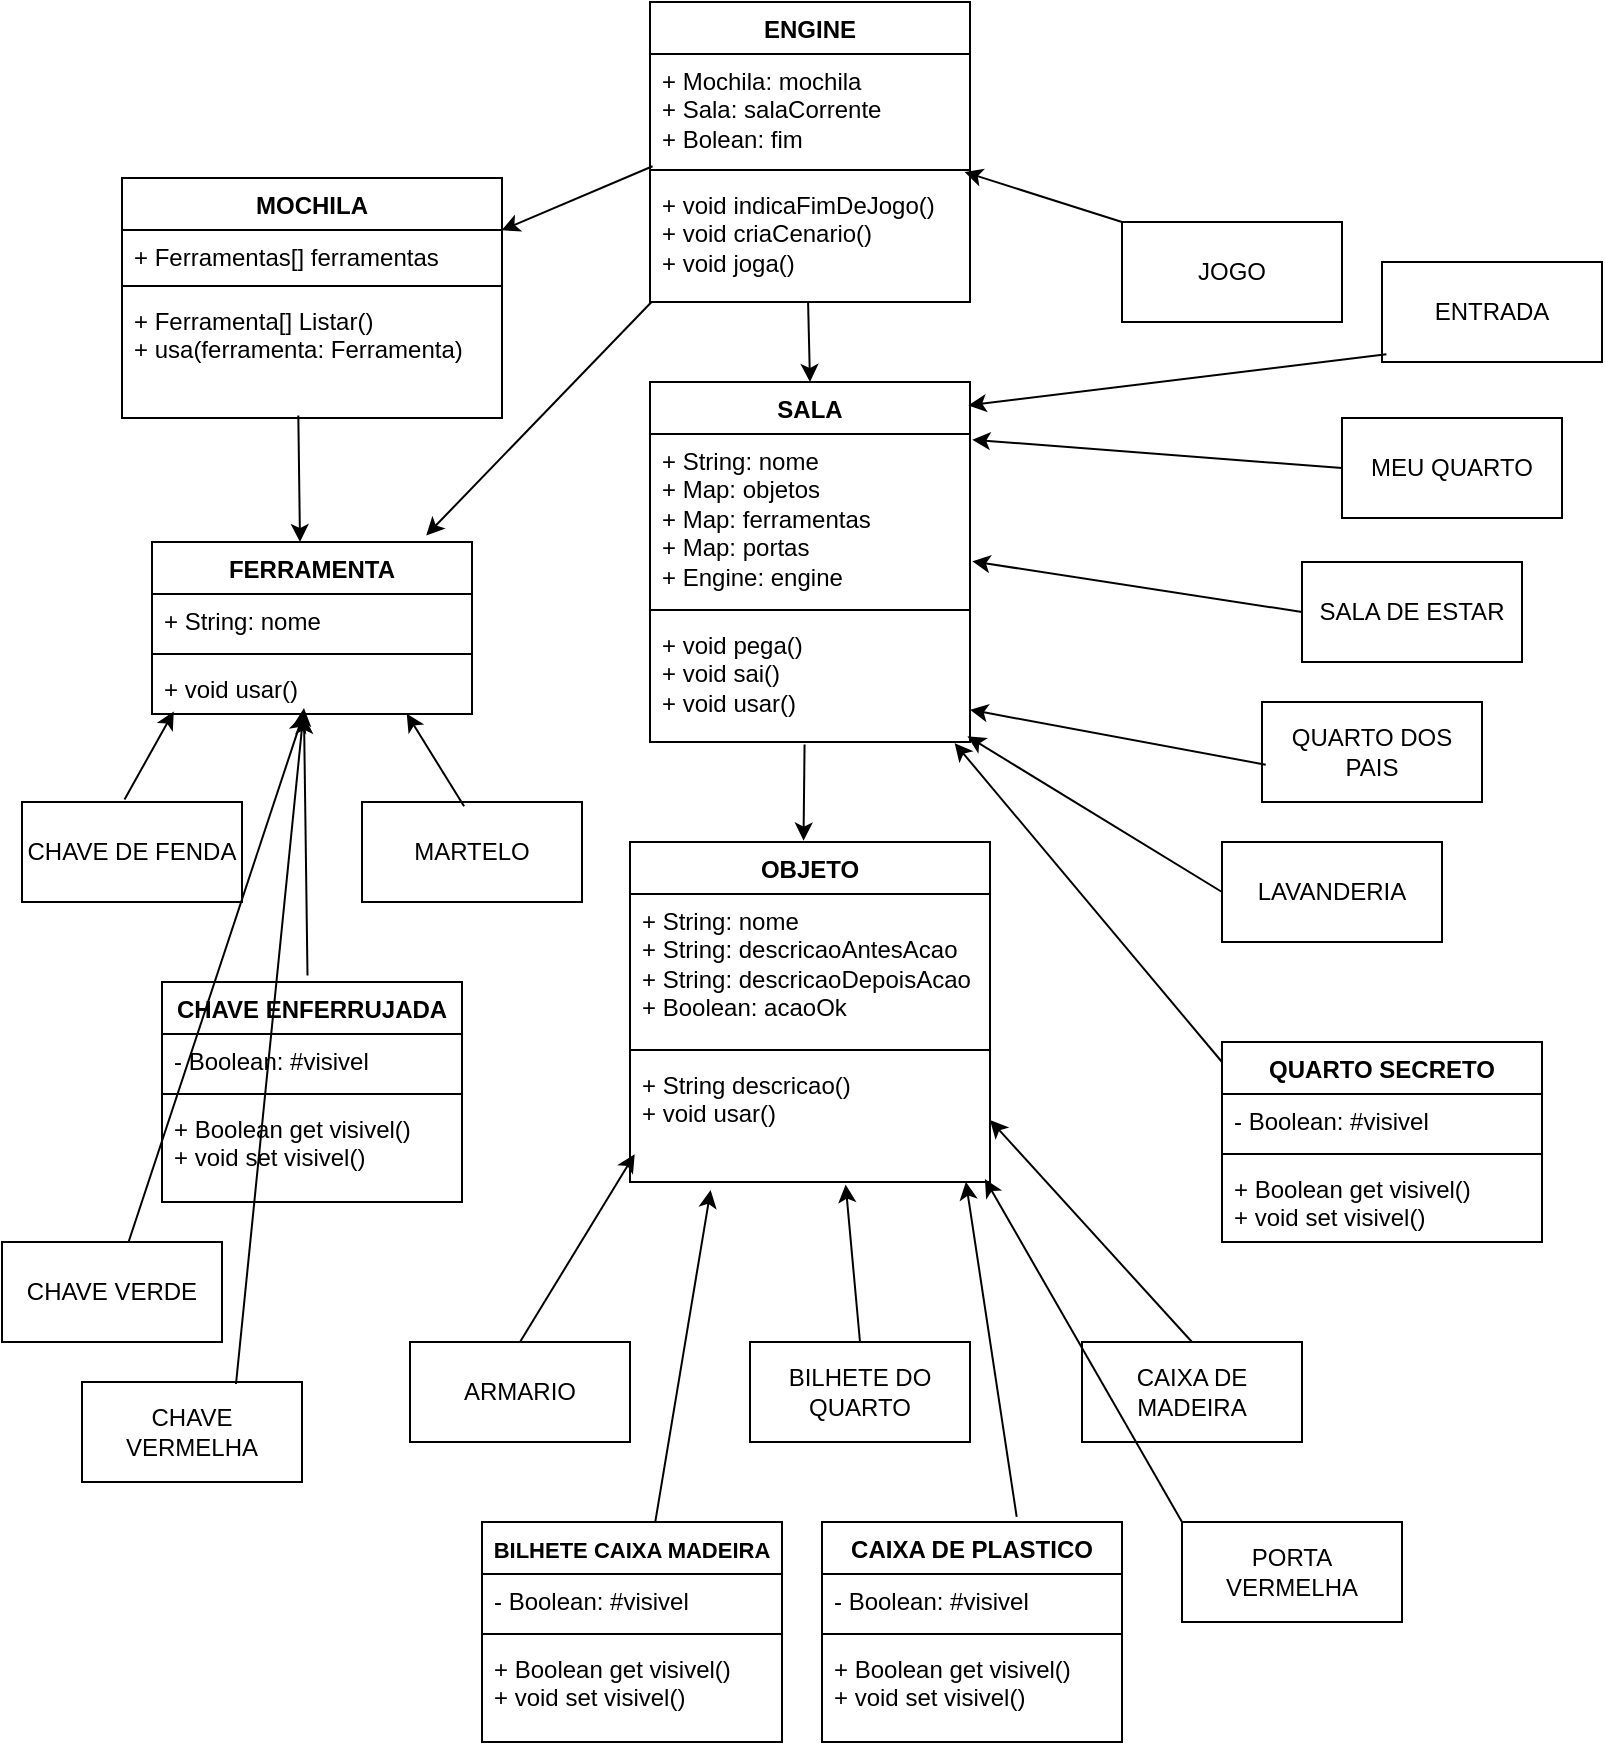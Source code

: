 <mxfile version="27.1.6">
  <diagram name="Página-1" id="4UfsvtrGQUURYApcNGFi">
    <mxGraphModel dx="1385" dy="764" grid="1" gridSize="10" guides="1" tooltips="1" connect="1" arrows="1" fold="1" page="1" pageScale="1" pageWidth="827" pageHeight="1169" math="0" shadow="0">
      <root>
        <mxCell id="0" />
        <mxCell id="1" parent="0" />
        <mxCell id="Q5F3aWCLFh04xkU88DtE-2" value="ENGINE" style="swimlane;fontStyle=1;align=center;verticalAlign=top;childLayout=stackLayout;horizontal=1;startSize=26;horizontalStack=0;resizeParent=1;resizeParentMax=0;resizeLast=0;collapsible=1;marginBottom=0;whiteSpace=wrap;html=1;" parent="1" vertex="1">
          <mxGeometry x="334" y="30" width="160" height="150" as="geometry" />
        </mxCell>
        <mxCell id="Q5F3aWCLFh04xkU88DtE-3" value="+ Mochila: mochila&lt;div&gt;+ Sala: salaCorrente&lt;/div&gt;&lt;div&gt;+ Bolean: fim&lt;/div&gt;" style="text;strokeColor=none;fillColor=none;align=left;verticalAlign=top;spacingLeft=4;spacingRight=4;overflow=hidden;rotatable=0;points=[[0,0.5],[1,0.5]];portConstraint=eastwest;whiteSpace=wrap;html=1;" parent="Q5F3aWCLFh04xkU88DtE-2" vertex="1">
          <mxGeometry y="26" width="160" height="54" as="geometry" />
        </mxCell>
        <mxCell id="Q5F3aWCLFh04xkU88DtE-4" value="" style="line;strokeWidth=1;fillColor=none;align=left;verticalAlign=middle;spacingTop=-1;spacingLeft=3;spacingRight=3;rotatable=0;labelPosition=right;points=[];portConstraint=eastwest;strokeColor=inherit;" parent="Q5F3aWCLFh04xkU88DtE-2" vertex="1">
          <mxGeometry y="80" width="160" height="8" as="geometry" />
        </mxCell>
        <mxCell id="Q5F3aWCLFh04xkU88DtE-5" value="+ void indicaFimDeJogo()&lt;div&gt;+ void criaCenario()&lt;/div&gt;&lt;div&gt;+ void joga()&lt;/div&gt;" style="text;strokeColor=none;fillColor=none;align=left;verticalAlign=top;spacingLeft=4;spacingRight=4;overflow=hidden;rotatable=0;points=[[0,0.5],[1,0.5]];portConstraint=eastwest;whiteSpace=wrap;html=1;" parent="Q5F3aWCLFh04xkU88DtE-2" vertex="1">
          <mxGeometry y="88" width="160" height="62" as="geometry" />
        </mxCell>
        <mxCell id="Q5F3aWCLFh04xkU88DtE-6" value="SALA" style="swimlane;fontStyle=1;align=center;verticalAlign=top;childLayout=stackLayout;horizontal=1;startSize=26;horizontalStack=0;resizeParent=1;resizeParentMax=0;resizeLast=0;collapsible=1;marginBottom=0;whiteSpace=wrap;html=1;" parent="1" vertex="1">
          <mxGeometry x="334" y="220" width="160" height="180" as="geometry" />
        </mxCell>
        <mxCell id="Q5F3aWCLFh04xkU88DtE-7" value="+ String: nome&lt;div&gt;+ Map: objetos&lt;/div&gt;&lt;div&gt;+ Map: ferramentas&lt;/div&gt;&lt;div&gt;+ Map: portas&lt;/div&gt;&lt;div&gt;+ Engine: engine&lt;/div&gt;" style="text;strokeColor=none;fillColor=none;align=left;verticalAlign=top;spacingLeft=4;spacingRight=4;overflow=hidden;rotatable=0;points=[[0,0.5],[1,0.5]];portConstraint=eastwest;whiteSpace=wrap;html=1;" parent="Q5F3aWCLFh04xkU88DtE-6" vertex="1">
          <mxGeometry y="26" width="160" height="84" as="geometry" />
        </mxCell>
        <mxCell id="Q5F3aWCLFh04xkU88DtE-8" value="" style="line;strokeWidth=1;fillColor=none;align=left;verticalAlign=middle;spacingTop=-1;spacingLeft=3;spacingRight=3;rotatable=0;labelPosition=right;points=[];portConstraint=eastwest;strokeColor=inherit;" parent="Q5F3aWCLFh04xkU88DtE-6" vertex="1">
          <mxGeometry y="110" width="160" height="8" as="geometry" />
        </mxCell>
        <mxCell id="Q5F3aWCLFh04xkU88DtE-9" value="+ void pega()&lt;div&gt;+ void sai()&lt;/div&gt;&lt;div&gt;+ void usar()&lt;br&gt;&lt;div&gt;&lt;br&gt;&lt;/div&gt;&lt;/div&gt;" style="text;strokeColor=none;fillColor=none;align=left;verticalAlign=top;spacingLeft=4;spacingRight=4;overflow=hidden;rotatable=0;points=[[0,0.5],[1,0.5]];portConstraint=eastwest;whiteSpace=wrap;html=1;" parent="Q5F3aWCLFh04xkU88DtE-6" vertex="1">
          <mxGeometry y="118" width="160" height="62" as="geometry" />
        </mxCell>
        <mxCell id="Q5F3aWCLFh04xkU88DtE-11" value="" style="endArrow=classic;html=1;rounded=0;exitX=0.494;exitY=1;exitDx=0;exitDy=0;exitPerimeter=0;entryX=0.5;entryY=0;entryDx=0;entryDy=0;" parent="1" source="Q5F3aWCLFh04xkU88DtE-5" target="Q5F3aWCLFh04xkU88DtE-6" edge="1">
          <mxGeometry width="50" height="50" relative="1" as="geometry">
            <mxPoint x="460" y="370" as="sourcePoint" />
            <mxPoint x="510" y="320" as="targetPoint" />
          </mxGeometry>
        </mxCell>
        <mxCell id="Q5F3aWCLFh04xkU88DtE-16" value="MOCHILA" style="swimlane;fontStyle=1;align=center;verticalAlign=top;childLayout=stackLayout;horizontal=1;startSize=26;horizontalStack=0;resizeParent=1;resizeParentMax=0;resizeLast=0;collapsible=1;marginBottom=0;whiteSpace=wrap;html=1;" parent="1" vertex="1">
          <mxGeometry x="70" y="118" width="190" height="120" as="geometry" />
        </mxCell>
        <mxCell id="Q5F3aWCLFh04xkU88DtE-17" value="+ Ferramentas[] ferramentas" style="text;strokeColor=none;fillColor=none;align=left;verticalAlign=top;spacingLeft=4;spacingRight=4;overflow=hidden;rotatable=0;points=[[0,0.5],[1,0.5]];portConstraint=eastwest;whiteSpace=wrap;html=1;" parent="Q5F3aWCLFh04xkU88DtE-16" vertex="1">
          <mxGeometry y="26" width="190" height="24" as="geometry" />
        </mxCell>
        <mxCell id="Q5F3aWCLFh04xkU88DtE-18" value="" style="line;strokeWidth=1;fillColor=none;align=left;verticalAlign=middle;spacingTop=-1;spacingLeft=3;spacingRight=3;rotatable=0;labelPosition=right;points=[];portConstraint=eastwest;strokeColor=inherit;" parent="Q5F3aWCLFh04xkU88DtE-16" vertex="1">
          <mxGeometry y="50" width="190" height="8" as="geometry" />
        </mxCell>
        <mxCell id="Q5F3aWCLFh04xkU88DtE-19" value="+ Ferramenta[] Listar()&lt;div&gt;+ usa(ferramenta: Ferramenta)&lt;/div&gt;" style="text;strokeColor=none;fillColor=none;align=left;verticalAlign=top;spacingLeft=4;spacingRight=4;overflow=hidden;rotatable=0;points=[[0,0.5],[1,0.5]];portConstraint=eastwest;whiteSpace=wrap;html=1;" parent="Q5F3aWCLFh04xkU88DtE-16" vertex="1">
          <mxGeometry y="58" width="190" height="62" as="geometry" />
        </mxCell>
        <mxCell id="Q5F3aWCLFh04xkU88DtE-20" value="" style="endArrow=classic;html=1;rounded=0;exitX=0.008;exitY=0.268;exitDx=0;exitDy=0;exitPerimeter=0;entryX=0.999;entryY=0.006;entryDx=0;entryDy=0;entryPerimeter=0;" parent="1" source="Q5F3aWCLFh04xkU88DtE-4" target="Q5F3aWCLFh04xkU88DtE-17" edge="1">
          <mxGeometry width="50" height="50" relative="1" as="geometry">
            <mxPoint x="170" y="90" as="sourcePoint" />
            <mxPoint x="220" y="40" as="targetPoint" />
          </mxGeometry>
        </mxCell>
        <mxCell id="Q5F3aWCLFh04xkU88DtE-21" value="FERRAMENTA" style="swimlane;fontStyle=1;align=center;verticalAlign=top;childLayout=stackLayout;horizontal=1;startSize=26;horizontalStack=0;resizeParent=1;resizeParentMax=0;resizeLast=0;collapsible=1;marginBottom=0;whiteSpace=wrap;html=1;" parent="1" vertex="1">
          <mxGeometry x="85" y="300" width="160" height="86" as="geometry" />
        </mxCell>
        <mxCell id="Q5F3aWCLFh04xkU88DtE-22" value="+ String: nome" style="text;strokeColor=none;fillColor=none;align=left;verticalAlign=top;spacingLeft=4;spacingRight=4;overflow=hidden;rotatable=0;points=[[0,0.5],[1,0.5]];portConstraint=eastwest;whiteSpace=wrap;html=1;" parent="Q5F3aWCLFh04xkU88DtE-21" vertex="1">
          <mxGeometry y="26" width="160" height="26" as="geometry" />
        </mxCell>
        <mxCell id="Q5F3aWCLFh04xkU88DtE-23" value="" style="line;strokeWidth=1;fillColor=none;align=left;verticalAlign=middle;spacingTop=-1;spacingLeft=3;spacingRight=3;rotatable=0;labelPosition=right;points=[];portConstraint=eastwest;strokeColor=inherit;" parent="Q5F3aWCLFh04xkU88DtE-21" vertex="1">
          <mxGeometry y="52" width="160" height="8" as="geometry" />
        </mxCell>
        <mxCell id="Q5F3aWCLFh04xkU88DtE-24" value="+ void usar()" style="text;strokeColor=none;fillColor=none;align=left;verticalAlign=top;spacingLeft=4;spacingRight=4;overflow=hidden;rotatable=0;points=[[0,0.5],[1,0.5]];portConstraint=eastwest;whiteSpace=wrap;html=1;" parent="Q5F3aWCLFh04xkU88DtE-21" vertex="1">
          <mxGeometry y="60" width="160" height="26" as="geometry" />
        </mxCell>
        <mxCell id="Q5F3aWCLFh04xkU88DtE-25" value="" style="endArrow=classic;html=1;rounded=0;exitX=0.464;exitY=0.979;exitDx=0;exitDy=0;exitPerimeter=0;" parent="1" source="Q5F3aWCLFh04xkU88DtE-19" edge="1">
          <mxGeometry width="50" height="50" relative="1" as="geometry">
            <mxPoint x="150" y="290" as="sourcePoint" />
            <mxPoint x="159" y="300" as="targetPoint" />
          </mxGeometry>
        </mxCell>
        <mxCell id="Q5F3aWCLFh04xkU88DtE-26" value="" style="endArrow=classic;html=1;rounded=0;exitX=0.004;exitY=1.002;exitDx=0;exitDy=0;exitPerimeter=0;entryX=0.857;entryY=-0.038;entryDx=0;entryDy=0;entryPerimeter=0;" parent="1" source="Q5F3aWCLFh04xkU88DtE-5" target="Q5F3aWCLFh04xkU88DtE-21" edge="1">
          <mxGeometry width="50" height="50" relative="1" as="geometry">
            <mxPoint x="250" y="300" as="sourcePoint" />
            <mxPoint x="300" y="250" as="targetPoint" />
          </mxGeometry>
        </mxCell>
        <mxCell id="Q5F3aWCLFh04xkU88DtE-27" value="JOGO" style="html=1;whiteSpace=wrap;" parent="1" vertex="1">
          <mxGeometry x="570" y="140" width="110" height="50" as="geometry" />
        </mxCell>
        <mxCell id="Q5F3aWCLFh04xkU88DtE-28" value="" style="endArrow=classic;html=1;rounded=0;exitX=0;exitY=0;exitDx=0;exitDy=0;entryX=0.983;entryY=0.625;entryDx=0;entryDy=0;entryPerimeter=0;" parent="1" source="Q5F3aWCLFh04xkU88DtE-27" target="Q5F3aWCLFh04xkU88DtE-4" edge="1">
          <mxGeometry width="50" height="50" relative="1" as="geometry">
            <mxPoint x="550" y="130" as="sourcePoint" />
            <mxPoint x="600" y="80" as="targetPoint" />
          </mxGeometry>
        </mxCell>
        <mxCell id="Q5F3aWCLFh04xkU88DtE-33" value="OBJETO" style="swimlane;fontStyle=1;align=center;verticalAlign=top;childLayout=stackLayout;horizontal=1;startSize=26;horizontalStack=0;resizeParent=1;resizeParentMax=0;resizeLast=0;collapsible=1;marginBottom=0;whiteSpace=wrap;html=1;" parent="1" vertex="1">
          <mxGeometry x="324" y="450" width="180" height="170" as="geometry" />
        </mxCell>
        <mxCell id="Q5F3aWCLFh04xkU88DtE-34" value="+ String: nome&lt;div&gt;+ String: descricaoAntesAcao&lt;br&gt;+ String: descricaoDepoisAcao&lt;/div&gt;&lt;div&gt;+ Boolean: acaoOk&lt;/div&gt;" style="text;strokeColor=none;fillColor=none;align=left;verticalAlign=top;spacingLeft=4;spacingRight=4;overflow=hidden;rotatable=0;points=[[0,0.5],[1,0.5]];portConstraint=eastwest;whiteSpace=wrap;html=1;" parent="Q5F3aWCLFh04xkU88DtE-33" vertex="1">
          <mxGeometry y="26" width="180" height="74" as="geometry" />
        </mxCell>
        <mxCell id="Q5F3aWCLFh04xkU88DtE-35" value="" style="line;strokeWidth=1;fillColor=none;align=left;verticalAlign=middle;spacingTop=-1;spacingLeft=3;spacingRight=3;rotatable=0;labelPosition=right;points=[];portConstraint=eastwest;strokeColor=inherit;" parent="Q5F3aWCLFh04xkU88DtE-33" vertex="1">
          <mxGeometry y="100" width="180" height="8" as="geometry" />
        </mxCell>
        <mxCell id="Q5F3aWCLFh04xkU88DtE-36" value="+ String descricao()&lt;div&gt;+ void usar()&lt;/div&gt;" style="text;strokeColor=none;fillColor=none;align=left;verticalAlign=top;spacingLeft=4;spacingRight=4;overflow=hidden;rotatable=0;points=[[0,0.5],[1,0.5]];portConstraint=eastwest;whiteSpace=wrap;html=1;" parent="Q5F3aWCLFh04xkU88DtE-33" vertex="1">
          <mxGeometry y="108" width="180" height="62" as="geometry" />
        </mxCell>
        <mxCell id="Q5F3aWCLFh04xkU88DtE-37" value="" style="endArrow=classic;html=1;rounded=0;exitX=0.483;exitY=1.021;exitDx=0;exitDy=0;exitPerimeter=0;entryX=0.482;entryY=-0.004;entryDx=0;entryDy=0;entryPerimeter=0;" parent="1" source="Q5F3aWCLFh04xkU88DtE-9" target="Q5F3aWCLFh04xkU88DtE-33" edge="1">
          <mxGeometry width="50" height="50" relative="1" as="geometry">
            <mxPoint x="270" y="480" as="sourcePoint" />
            <mxPoint x="320" y="430" as="targetPoint" />
          </mxGeometry>
        </mxCell>
        <mxCell id="Q5F3aWCLFh04xkU88DtE-38" value="CHAVE ENFERRUJADA" style="swimlane;fontStyle=1;align=center;verticalAlign=top;childLayout=stackLayout;horizontal=1;startSize=26;horizontalStack=0;resizeParent=1;resizeParentMax=0;resizeLast=0;collapsible=1;marginBottom=0;whiteSpace=wrap;html=1;" parent="1" vertex="1">
          <mxGeometry x="90" y="520" width="150" height="110" as="geometry">
            <mxRectangle x="10" y="530" width="170" height="30" as="alternateBounds" />
          </mxGeometry>
        </mxCell>
        <mxCell id="Q5F3aWCLFh04xkU88DtE-39" value="- Boolean: #visivel" style="text;strokeColor=none;fillColor=none;align=left;verticalAlign=top;spacingLeft=4;spacingRight=4;overflow=hidden;rotatable=0;points=[[0,0.5],[1,0.5]];portConstraint=eastwest;whiteSpace=wrap;html=1;" parent="Q5F3aWCLFh04xkU88DtE-38" vertex="1">
          <mxGeometry y="26" width="150" height="26" as="geometry" />
        </mxCell>
        <mxCell id="Q5F3aWCLFh04xkU88DtE-40" value="" style="line;strokeWidth=1;fillColor=none;align=left;verticalAlign=middle;spacingTop=-1;spacingLeft=3;spacingRight=3;rotatable=0;labelPosition=right;points=[];portConstraint=eastwest;strokeColor=inherit;" parent="Q5F3aWCLFh04xkU88DtE-38" vertex="1">
          <mxGeometry y="52" width="150" height="8" as="geometry" />
        </mxCell>
        <mxCell id="Q5F3aWCLFh04xkU88DtE-41" value="+ Boolean get visivel()&lt;div&gt;+ void set visivel()&lt;/div&gt;" style="text;strokeColor=none;fillColor=none;align=left;verticalAlign=top;spacingLeft=4;spacingRight=4;overflow=hidden;rotatable=0;points=[[0,0.5],[1,0.5]];portConstraint=eastwest;whiteSpace=wrap;html=1;" parent="Q5F3aWCLFh04xkU88DtE-38" vertex="1">
          <mxGeometry y="60" width="150" height="50" as="geometry" />
        </mxCell>
        <mxCell id="Q5F3aWCLFh04xkU88DtE-42" value="CHAVE DE FENDA" style="html=1;whiteSpace=wrap;" parent="1" vertex="1">
          <mxGeometry x="20" y="430" width="110" height="50" as="geometry" />
        </mxCell>
        <mxCell id="Q5F3aWCLFh04xkU88DtE-43" value="MARTELO" style="html=1;whiteSpace=wrap;" parent="1" vertex="1">
          <mxGeometry x="190" y="430" width="110" height="50" as="geometry" />
        </mxCell>
        <mxCell id="Q5F3aWCLFh04xkU88DtE-44" value="" style="endArrow=classic;html=1;rounded=0;exitX=0.466;exitY=-0.026;exitDx=0;exitDy=0;exitPerimeter=0;entryX=0.068;entryY=0.951;entryDx=0;entryDy=0;entryPerimeter=0;" parent="1" source="Q5F3aWCLFh04xkU88DtE-42" target="Q5F3aWCLFh04xkU88DtE-24" edge="1">
          <mxGeometry width="50" height="50" relative="1" as="geometry">
            <mxPoint x="110" y="580" as="sourcePoint" />
            <mxPoint x="160" y="530" as="targetPoint" />
          </mxGeometry>
        </mxCell>
        <mxCell id="Q5F3aWCLFh04xkU88DtE-45" value="" style="endArrow=classic;html=1;rounded=0;exitX=0.464;exitY=0.043;exitDx=0;exitDy=0;exitPerimeter=0;entryX=0.796;entryY=0.995;entryDx=0;entryDy=0;entryPerimeter=0;" parent="1" source="Q5F3aWCLFh04xkU88DtE-43" target="Q5F3aWCLFh04xkU88DtE-24" edge="1">
          <mxGeometry width="50" height="50" relative="1" as="geometry">
            <mxPoint x="120" y="560" as="sourcePoint" />
            <mxPoint x="170" y="510" as="targetPoint" />
          </mxGeometry>
        </mxCell>
        <mxCell id="Q5F3aWCLFh04xkU88DtE-46" value="" style="endArrow=classic;html=1;rounded=0;exitX=0.485;exitY=-0.03;exitDx=0;exitDy=0;exitPerimeter=0;entryX=0.475;entryY=1.038;entryDx=0;entryDy=0;entryPerimeter=0;" parent="1" source="Q5F3aWCLFh04xkU88DtE-38" target="Q5F3aWCLFh04xkU88DtE-24" edge="1">
          <mxGeometry width="50" height="50" relative="1" as="geometry">
            <mxPoint x="20" y="610" as="sourcePoint" />
            <mxPoint x="70" y="560" as="targetPoint" />
          </mxGeometry>
        </mxCell>
        <mxCell id="Q5F3aWCLFh04xkU88DtE-47" value="ARMARIO" style="html=1;whiteSpace=wrap;" parent="1" vertex="1">
          <mxGeometry x="214" y="700" width="110" height="50" as="geometry" />
        </mxCell>
        <mxCell id="Q5F3aWCLFh04xkU88DtE-48" value="BILHETE DO QUARTO" style="html=1;whiteSpace=wrap;" parent="1" vertex="1">
          <mxGeometry x="384" y="700" width="110" height="50" as="geometry" />
        </mxCell>
        <mxCell id="Q5F3aWCLFh04xkU88DtE-49" value="CAIXA DE MADEIRA" style="html=1;whiteSpace=wrap;" parent="1" vertex="1">
          <mxGeometry x="550" y="700" width="110" height="50" as="geometry" />
        </mxCell>
        <mxCell id="Q5F3aWCLFh04xkU88DtE-52" value="&lt;font style=&quot;font-size: 11px;&quot;&gt;BILHETE CAIXA MADEIRA&lt;/font&gt;" style="swimlane;fontStyle=1;align=center;verticalAlign=top;childLayout=stackLayout;horizontal=1;startSize=26;horizontalStack=0;resizeParent=1;resizeParentMax=0;resizeLast=0;collapsible=1;marginBottom=0;whiteSpace=wrap;html=1;" parent="1" vertex="1">
          <mxGeometry x="250" y="790" width="150" height="110" as="geometry">
            <mxRectangle x="10" y="530" width="170" height="30" as="alternateBounds" />
          </mxGeometry>
        </mxCell>
        <mxCell id="Q5F3aWCLFh04xkU88DtE-53" value="- Boolean: #visivel" style="text;strokeColor=none;fillColor=none;align=left;verticalAlign=top;spacingLeft=4;spacingRight=4;overflow=hidden;rotatable=0;points=[[0,0.5],[1,0.5]];portConstraint=eastwest;whiteSpace=wrap;html=1;" parent="Q5F3aWCLFh04xkU88DtE-52" vertex="1">
          <mxGeometry y="26" width="150" height="26" as="geometry" />
        </mxCell>
        <mxCell id="Q5F3aWCLFh04xkU88DtE-54" value="" style="line;strokeWidth=1;fillColor=none;align=left;verticalAlign=middle;spacingTop=-1;spacingLeft=3;spacingRight=3;rotatable=0;labelPosition=right;points=[];portConstraint=eastwest;strokeColor=inherit;" parent="Q5F3aWCLFh04xkU88DtE-52" vertex="1">
          <mxGeometry y="52" width="150" height="8" as="geometry" />
        </mxCell>
        <mxCell id="Q5F3aWCLFh04xkU88DtE-55" value="+ Boolean get visivel()&lt;div&gt;+ void set visivel()&lt;/div&gt;" style="text;strokeColor=none;fillColor=none;align=left;verticalAlign=top;spacingLeft=4;spacingRight=4;overflow=hidden;rotatable=0;points=[[0,0.5],[1,0.5]];portConstraint=eastwest;whiteSpace=wrap;html=1;" parent="Q5F3aWCLFh04xkU88DtE-52" vertex="1">
          <mxGeometry y="60" width="150" height="50" as="geometry" />
        </mxCell>
        <mxCell id="Q5F3aWCLFh04xkU88DtE-56" value="CAIXA DE PLASTICO" style="swimlane;fontStyle=1;align=center;verticalAlign=top;childLayout=stackLayout;horizontal=1;startSize=26;horizontalStack=0;resizeParent=1;resizeParentMax=0;resizeLast=0;collapsible=1;marginBottom=0;whiteSpace=wrap;html=1;" parent="1" vertex="1">
          <mxGeometry x="420" y="790" width="150" height="110" as="geometry">
            <mxRectangle x="10" y="530" width="170" height="30" as="alternateBounds" />
          </mxGeometry>
        </mxCell>
        <mxCell id="Q5F3aWCLFh04xkU88DtE-57" value="- Boolean: #visivel" style="text;strokeColor=none;fillColor=none;align=left;verticalAlign=top;spacingLeft=4;spacingRight=4;overflow=hidden;rotatable=0;points=[[0,0.5],[1,0.5]];portConstraint=eastwest;whiteSpace=wrap;html=1;" parent="Q5F3aWCLFh04xkU88DtE-56" vertex="1">
          <mxGeometry y="26" width="150" height="26" as="geometry" />
        </mxCell>
        <mxCell id="Q5F3aWCLFh04xkU88DtE-58" value="" style="line;strokeWidth=1;fillColor=none;align=left;verticalAlign=middle;spacingTop=-1;spacingLeft=3;spacingRight=3;rotatable=0;labelPosition=right;points=[];portConstraint=eastwest;strokeColor=inherit;" parent="Q5F3aWCLFh04xkU88DtE-56" vertex="1">
          <mxGeometry y="52" width="150" height="8" as="geometry" />
        </mxCell>
        <mxCell id="Q5F3aWCLFh04xkU88DtE-59" value="+ Boolean get visivel()&lt;div&gt;+ void set visivel()&lt;/div&gt;" style="text;strokeColor=none;fillColor=none;align=left;verticalAlign=top;spacingLeft=4;spacingRight=4;overflow=hidden;rotatable=0;points=[[0,0.5],[1,0.5]];portConstraint=eastwest;whiteSpace=wrap;html=1;" parent="Q5F3aWCLFh04xkU88DtE-56" vertex="1">
          <mxGeometry y="60" width="150" height="50" as="geometry" />
        </mxCell>
        <mxCell id="Q5F3aWCLFh04xkU88DtE-60" value="" style="endArrow=classic;html=1;rounded=0;exitX=0.578;exitY=-0.004;exitDx=0;exitDy=0;exitPerimeter=0;entryX=0.224;entryY=1.065;entryDx=0;entryDy=0;entryPerimeter=0;" parent="1" source="Q5F3aWCLFh04xkU88DtE-52" target="Q5F3aWCLFh04xkU88DtE-36" edge="1">
          <mxGeometry width="50" height="50" relative="1" as="geometry">
            <mxPoint x="170" y="840" as="sourcePoint" />
            <mxPoint x="220" y="790" as="targetPoint" />
          </mxGeometry>
        </mxCell>
        <mxCell id="Q5F3aWCLFh04xkU88DtE-61" value="" style="endArrow=classic;html=1;rounded=0;exitX=0.649;exitY=-0.023;exitDx=0;exitDy=0;exitPerimeter=0;entryX=0.933;entryY=0.998;entryDx=0;entryDy=0;entryPerimeter=0;" parent="1" source="Q5F3aWCLFh04xkU88DtE-56" target="Q5F3aWCLFh04xkU88DtE-36" edge="1">
          <mxGeometry width="50" height="50" relative="1" as="geometry">
            <mxPoint x="520" y="670" as="sourcePoint" />
            <mxPoint x="547" y="504" as="targetPoint" />
          </mxGeometry>
        </mxCell>
        <mxCell id="Q5F3aWCLFh04xkU88DtE-62" value="" style="endArrow=classic;html=1;rounded=0;exitX=0.5;exitY=0;exitDx=0;exitDy=0;entryX=0.013;entryY=0.776;entryDx=0;entryDy=0;entryPerimeter=0;" parent="1" source="Q5F3aWCLFh04xkU88DtE-47" target="Q5F3aWCLFh04xkU88DtE-36" edge="1">
          <mxGeometry width="50" height="50" relative="1" as="geometry">
            <mxPoint x="120" y="700" as="sourcePoint" />
            <mxPoint x="147" y="534" as="targetPoint" />
          </mxGeometry>
        </mxCell>
        <mxCell id="Q5F3aWCLFh04xkU88DtE-63" value="" style="endArrow=classic;html=1;rounded=0;entryX=0.599;entryY=1.021;entryDx=0;entryDy=0;entryPerimeter=0;exitX=0.5;exitY=0;exitDx=0;exitDy=0;" parent="1" source="Q5F3aWCLFh04xkU88DtE-48" target="Q5F3aWCLFh04xkU88DtE-36" edge="1">
          <mxGeometry width="50" height="50" relative="1" as="geometry">
            <mxPoint x="450" y="690" as="sourcePoint" />
            <mxPoint x="697" y="424" as="targetPoint" />
          </mxGeometry>
        </mxCell>
        <mxCell id="Q5F3aWCLFh04xkU88DtE-64" value="" style="endArrow=classic;html=1;rounded=0;exitX=0.5;exitY=0;exitDx=0;exitDy=0;entryX=1;entryY=0.5;entryDx=0;entryDy=0;" parent="1" source="Q5F3aWCLFh04xkU88DtE-49" target="Q5F3aWCLFh04xkU88DtE-36" edge="1">
          <mxGeometry width="50" height="50" relative="1" as="geometry">
            <mxPoint x="650" y="840" as="sourcePoint" />
            <mxPoint x="677" y="674" as="targetPoint" />
          </mxGeometry>
        </mxCell>
        <mxCell id="Q5F3aWCLFh04xkU88DtE-65" value="QUARTO DOS PAIS" style="html=1;whiteSpace=wrap;" parent="1" vertex="1">
          <mxGeometry x="640" y="380" width="110" height="50" as="geometry" />
        </mxCell>
        <mxCell id="Q5F3aWCLFh04xkU88DtE-66" value="MEU QUARTO" style="html=1;whiteSpace=wrap;" parent="1" vertex="1">
          <mxGeometry x="680" y="238" width="110" height="50" as="geometry" />
        </mxCell>
        <mxCell id="Q5F3aWCLFh04xkU88DtE-67" value="SALA DE ESTAR" style="html=1;whiteSpace=wrap;" parent="1" vertex="1">
          <mxGeometry x="660" y="310" width="110" height="50" as="geometry" />
        </mxCell>
        <mxCell id="Q5F3aWCLFh04xkU88DtE-68" value="LAVANDERIA" style="html=1;whiteSpace=wrap;" parent="1" vertex="1">
          <mxGeometry x="620" y="450" width="110" height="50" as="geometry" />
        </mxCell>
        <mxCell id="Q5F3aWCLFh04xkU88DtE-69" value="" style="endArrow=classic;html=1;rounded=0;exitX=0;exitY=0.5;exitDx=0;exitDy=0;entryX=0.992;entryY=0.954;entryDx=0;entryDy=0;entryPerimeter=0;" parent="1" source="Q5F3aWCLFh04xkU88DtE-68" target="Q5F3aWCLFh04xkU88DtE-9" edge="1">
          <mxGeometry width="50" height="50" relative="1" as="geometry">
            <mxPoint x="640" y="610" as="sourcePoint" />
            <mxPoint x="690" y="560" as="targetPoint" />
          </mxGeometry>
        </mxCell>
        <mxCell id="Q5F3aWCLFh04xkU88DtE-70" value="" style="endArrow=classic;html=1;rounded=0;exitX=0.017;exitY=0.627;exitDx=0;exitDy=0;exitPerimeter=0;" parent="1" source="Q5F3aWCLFh04xkU88DtE-65" target="Q5F3aWCLFh04xkU88DtE-9" edge="1">
          <mxGeometry width="50" height="50" relative="1" as="geometry">
            <mxPoint x="670" y="570" as="sourcePoint" />
            <mxPoint x="720" y="520" as="targetPoint" />
          </mxGeometry>
        </mxCell>
        <mxCell id="Q5F3aWCLFh04xkU88DtE-71" value="" style="endArrow=classic;html=1;rounded=0;exitX=0;exitY=0.5;exitDx=0;exitDy=0;entryX=1.007;entryY=0.034;entryDx=0;entryDy=0;entryPerimeter=0;" parent="1" source="Q5F3aWCLFh04xkU88DtE-66" target="Q5F3aWCLFh04xkU88DtE-7" edge="1">
          <mxGeometry width="50" height="50" relative="1" as="geometry">
            <mxPoint x="550" y="290" as="sourcePoint" />
            <mxPoint x="600" y="240" as="targetPoint" />
          </mxGeometry>
        </mxCell>
        <mxCell id="Q5F3aWCLFh04xkU88DtE-72" value="" style="endArrow=classic;html=1;rounded=0;exitX=0;exitY=0.5;exitDx=0;exitDy=0;entryX=1.007;entryY=0.758;entryDx=0;entryDy=0;entryPerimeter=0;" parent="1" source="Q5F3aWCLFh04xkU88DtE-67" target="Q5F3aWCLFh04xkU88DtE-7" edge="1">
          <mxGeometry width="50" height="50" relative="1" as="geometry">
            <mxPoint x="550" y="300" as="sourcePoint" />
            <mxPoint x="600" y="250" as="targetPoint" />
          </mxGeometry>
        </mxCell>
        <mxCell id="HTqheBDvu1ff2FBiTtTv-1" value="CHAVE VERDE" style="html=1;whiteSpace=wrap;" vertex="1" parent="1">
          <mxGeometry x="10" y="650" width="110" height="50" as="geometry" />
        </mxCell>
        <mxCell id="HTqheBDvu1ff2FBiTtTv-2" value="CHAVE VERMELHA" style="html=1;whiteSpace=wrap;" vertex="1" parent="1">
          <mxGeometry x="50" y="720" width="110" height="50" as="geometry" />
        </mxCell>
        <mxCell id="HTqheBDvu1ff2FBiTtTv-3" value="" style="endArrow=classic;html=1;rounded=0;" edge="1" parent="1" source="HTqheBDvu1ff2FBiTtTv-1" target="Q5F3aWCLFh04xkU88DtE-24">
          <mxGeometry width="50" height="50" relative="1" as="geometry">
            <mxPoint x="160" y="670" as="sourcePoint" />
            <mxPoint x="158" y="540" as="targetPoint" />
          </mxGeometry>
        </mxCell>
        <mxCell id="HTqheBDvu1ff2FBiTtTv-4" value="" style="endArrow=classic;html=1;rounded=0;exitX=0.7;exitY=0.02;exitDx=0;exitDy=0;exitPerimeter=0;entryX=0.475;entryY=0.885;entryDx=0;entryDy=0;entryPerimeter=0;" edge="1" parent="1" source="HTqheBDvu1ff2FBiTtTv-2" target="Q5F3aWCLFh04xkU88DtE-24">
          <mxGeometry width="50" height="50" relative="1" as="geometry">
            <mxPoint x="160" y="660" as="sourcePoint" />
            <mxPoint x="170" y="440" as="targetPoint" />
          </mxGeometry>
        </mxCell>
        <mxCell id="HTqheBDvu1ff2FBiTtTv-6" value="QUARTO SECRETO" style="swimlane;fontStyle=1;align=center;verticalAlign=top;childLayout=stackLayout;horizontal=1;startSize=26;horizontalStack=0;resizeParent=1;resizeParentMax=0;resizeLast=0;collapsible=1;marginBottom=0;whiteSpace=wrap;html=1;" vertex="1" parent="1">
          <mxGeometry x="620" y="550" width="160" height="100" as="geometry" />
        </mxCell>
        <mxCell id="HTqheBDvu1ff2FBiTtTv-7" value="- Boolean: #visivel" style="text;strokeColor=none;fillColor=none;align=left;verticalAlign=top;spacingLeft=4;spacingRight=4;overflow=hidden;rotatable=0;points=[[0,0.5],[1,0.5]];portConstraint=eastwest;whiteSpace=wrap;html=1;" vertex="1" parent="HTqheBDvu1ff2FBiTtTv-6">
          <mxGeometry y="26" width="160" height="26" as="geometry" />
        </mxCell>
        <mxCell id="HTqheBDvu1ff2FBiTtTv-8" value="" style="line;strokeWidth=1;fillColor=none;align=left;verticalAlign=middle;spacingTop=-1;spacingLeft=3;spacingRight=3;rotatable=0;labelPosition=right;points=[];portConstraint=eastwest;strokeColor=inherit;" vertex="1" parent="HTqheBDvu1ff2FBiTtTv-6">
          <mxGeometry y="52" width="160" height="8" as="geometry" />
        </mxCell>
        <mxCell id="HTqheBDvu1ff2FBiTtTv-9" value="+ Boolean get visivel()&lt;div&gt;+ void set visivel()&lt;br&gt;&lt;div&gt;&lt;br&gt;&lt;/div&gt;&lt;/div&gt;" style="text;strokeColor=none;fillColor=none;align=left;verticalAlign=top;spacingLeft=4;spacingRight=4;overflow=hidden;rotatable=0;points=[[0,0.5],[1,0.5]];portConstraint=eastwest;whiteSpace=wrap;html=1;" vertex="1" parent="HTqheBDvu1ff2FBiTtTv-6">
          <mxGeometry y="60" width="160" height="40" as="geometry" />
        </mxCell>
        <mxCell id="HTqheBDvu1ff2FBiTtTv-15" value="ENTRADA" style="html=1;whiteSpace=wrap;" vertex="1" parent="1">
          <mxGeometry x="700" y="160" width="110" height="50" as="geometry" />
        </mxCell>
        <mxCell id="HTqheBDvu1ff2FBiTtTv-16" value="" style="endArrow=classic;html=1;rounded=0;exitX=0;exitY=0.1;exitDx=0;exitDy=0;exitPerimeter=0;entryX=0.952;entryY=1.009;entryDx=0;entryDy=0;entryPerimeter=0;" edge="1" parent="1" source="HTqheBDvu1ff2FBiTtTv-6" target="Q5F3aWCLFh04xkU88DtE-9">
          <mxGeometry width="50" height="50" relative="1" as="geometry">
            <mxPoint x="570" y="560" as="sourcePoint" />
            <mxPoint x="620" y="510" as="targetPoint" />
          </mxGeometry>
        </mxCell>
        <mxCell id="HTqheBDvu1ff2FBiTtTv-17" value="" style="endArrow=classic;html=1;rounded=0;exitX=0.02;exitY=0.922;exitDx=0;exitDy=0;exitPerimeter=0;entryX=0.995;entryY=0.065;entryDx=0;entryDy=0;entryPerimeter=0;" edge="1" parent="1" source="HTqheBDvu1ff2FBiTtTv-15" target="Q5F3aWCLFh04xkU88DtE-6">
          <mxGeometry width="50" height="50" relative="1" as="geometry">
            <mxPoint x="520" y="250" as="sourcePoint" />
            <mxPoint x="570" y="200" as="targetPoint" />
          </mxGeometry>
        </mxCell>
        <mxCell id="HTqheBDvu1ff2FBiTtTv-18" value="PORTA VERMELHA" style="html=1;whiteSpace=wrap;" vertex="1" parent="1">
          <mxGeometry x="600" y="790" width="110" height="50" as="geometry" />
        </mxCell>
        <mxCell id="HTqheBDvu1ff2FBiTtTv-19" value="" style="endArrow=classic;html=1;rounded=0;exitX=0;exitY=0;exitDx=0;exitDy=0;entryX=0.986;entryY=0.976;entryDx=0;entryDy=0;entryPerimeter=0;" edge="1" parent="1" source="HTqheBDvu1ff2FBiTtTv-18" target="Q5F3aWCLFh04xkU88DtE-36">
          <mxGeometry width="50" height="50" relative="1" as="geometry">
            <mxPoint x="650" y="930" as="sourcePoint" />
            <mxPoint x="700" y="880" as="targetPoint" />
          </mxGeometry>
        </mxCell>
      </root>
    </mxGraphModel>
  </diagram>
</mxfile>
